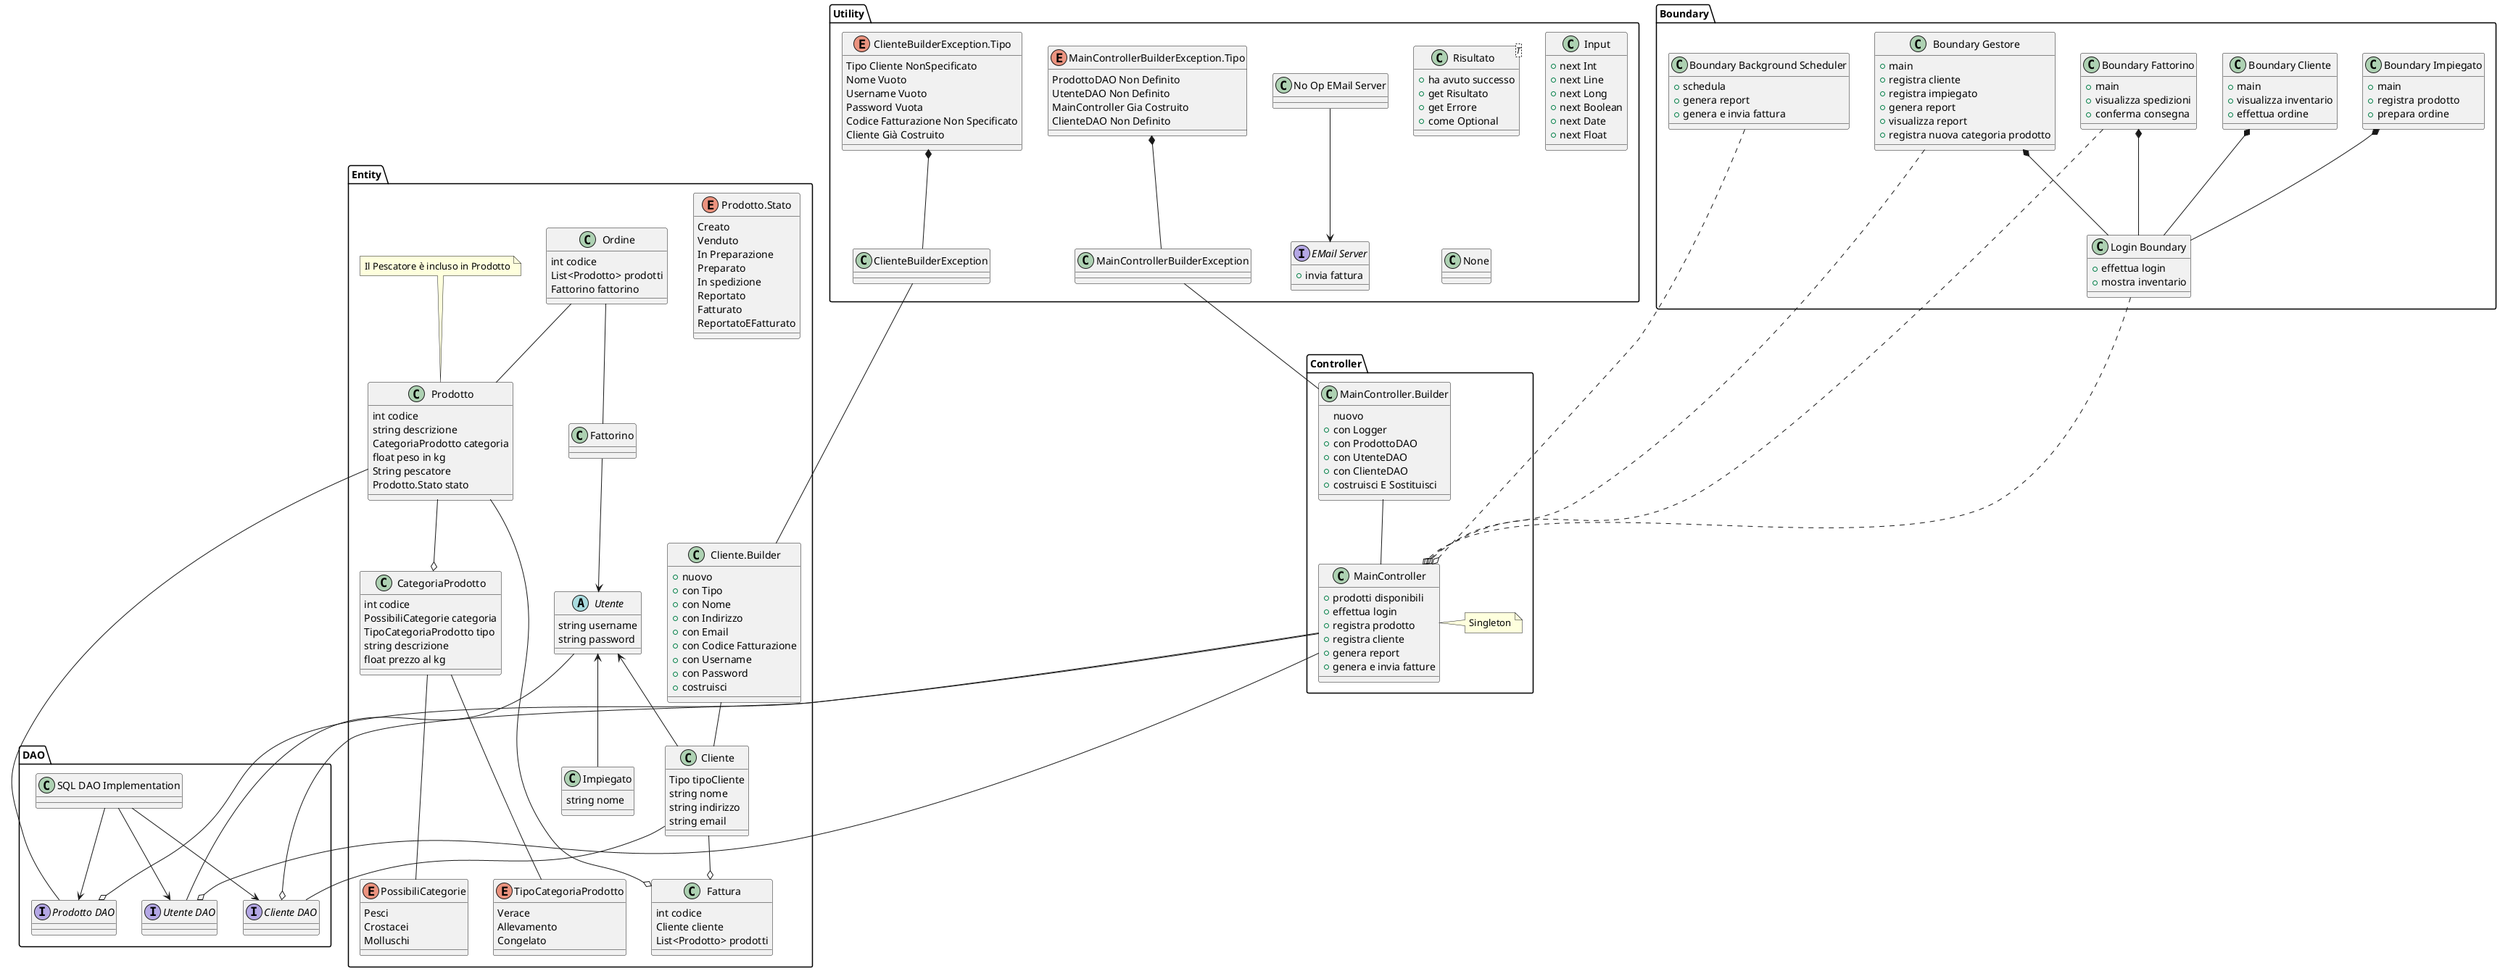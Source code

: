 @startuml
package Entity {
    class CategoriaProdotto {
        int codice
        PossibiliCategorie categoria
        TipoCategoriaProdotto tipo
        string descrizione
        float prezzo al kg
    }
    enum PossibiliCategorie {
        Pesci
        Crostacei
        Molluschi
    }
    enum TipoCategoriaProdotto {
        Verace
        Allevamento
        Congelato
    }
    CategoriaProdotto --- PossibiliCategorie
    CategoriaProdotto --- TipoCategoriaProdotto

    abstract Utente {
        string username
        string password
    }
    class Cliente {
        Tipo tipoCliente
        string nome
        string indirizzo
        string email
    }

    class "Cliente.Builder" as ClienteBuilder {
        + nuovo
        + con Tipo
        + con Nome
        + con Indirizzo
        + con Email
        + con Codice Fatturazione
        + con Username
        + con Password
        + costruisci
    }
    ClienteBuilder -- Cliente

    class Impiegato {
        string nome
    }
    class Fattorino {}
    class Fattura {
        int codice
        Cliente cliente
        List<Prodotto> prodotti
    }
    class Prodotto {
        int codice
        string descrizione
        CategoriaProdotto categoria
        float peso in kg
        String pescatore
        Prodotto.Stato stato
    }

    enum "Prodotto.Stato" as prodotto_stato {
        Creato
        Venduto
        In Preparazione
        Preparato
        In spedizione
        Reportato
        Fatturato
        ReportatoEFatturato
    }

    class Ordine {
        int codice
        List<Prodotto> prodotti
        Fattorino fattorino
    }

    note top of Prodotto : Il Pescatore è incluso in Prodotto

    Utente <-- Cliente
    Utente <-- Impiegato
    Fattorino --> Utente

    Prodotto --o CategoriaProdotto
    Prodotto --o Fattura

    Cliente --o Fattura

    Ordine -- Prodotto
    Ordine -- Fattorino
}

package Boundary {
    class "Boundary Background Scheduler" as BoundaryBackgroundScheduler {
        + schedula
        + genera report
        + genera e invia fattura
    }
    class "Boundary Impiegato" as BuondaryImpiegato {
        + main
        + registra prodotto
        + prepara ordine
    }
    class "Boundary Gestore" as BoundaryGestore {
        + main
        + registra cliente
        + registra impiegato
        + genera report
        + visualizza report
        + registra nuova categoria prodotto
    }
    class "Boundary Fattorino" as BoundaryFattorino {
        + main
        + visualizza spedizioni
        + conferma consegna
    }
    class "Boundary Cliente" as BoundaryCliente {
        + main
        + visualizza inventario
        + effettua ordine
    }
    class "Login Boundary" as LoginBoundary {
        + effettua login
        + mostra inventario
    }

    BuondaryImpiegato *-- LoginBoundary
    BoundaryGestore *-- LoginBoundary
    BoundaryFattorino *-- LoginBoundary
    BoundaryCliente *-- LoginBoundary
}

package Controller {
    class MainController {
        + prodotti disponibili
        + effettua login
        + registra prodotto
        + registra cliente
        + genera report
        + genera e invia fatture
    }

    class "MainController.Builder" as MainControllerBuilder {
        nuovo
		+ con Logger
		+ con ProdottoDAO
		+ con UtenteDAO
		+ con ClienteDAO
		+ costruisci E Sostituisci
    }
    MainControllerBuilder -- MainController

    note right of MainController: Singleton
}

package Utility {
    interface "EMail Server" as email{
        + invia fattura
    }

    class "No Op EMail Server" as noop_email {
    }

    class "Risultato<T>" as Risultato {
        + ha avuto successo
        + get Risultato
        + get Errore
        + come Optional
    }

    class ClienteBuilderException {}
    enum "ClienteBuilderException.Tipo" as ClienteBuilderExceptionTipo {
        Tipo Cliente NonSpecificato
		Nome Vuoto
		Username Vuoto
		Password Vuota
		Codice Fatturazione Non Specificato
		Cliente Già Costruito
    }
    ClienteBuilderExceptionTipo *-- ClienteBuilderException
    ClienteBuilderException -- ClienteBuilder

    class MainControllerBuilderException {}
    enum "MainControllerBuilderException.Tipo" as MainControllerBuilderExceptionTipo {
		ProdottoDAO Non Definito
		UtenteDAO Non Definito
		MainController Gia Costruito
		ClienteDAO Non Definito
    }
    MainControllerBuilderExceptionTipo *-- MainControllerBuilderException
    MainControllerBuilderException -- MainControllerBuilder

    noop_email --> email

    class Input {
        + next Int
        + next Line
        + next Long
        + next Boolean
        + next Date
        + next Float
    }

    class None {}
}

package DAO {
    interface "Cliente DAO" as ClienteDAO {
    }
    interface "Prodotto DAO" as ProdottoDAO {
    }
    interface "Utente DAO" as UtenteDAO {
    }

    class "SQL DAO Implementation" as SqlDaoImpl {
    }
    SqlDaoImpl --> ClienteDAO
    SqlDaoImpl --> ProdottoDAO
    SqlDaoImpl --> UtenteDAO
}

LoginBoundary -.-o MainController
BoundaryBackgroundScheduler -.-o MainController
BoundaryGestore -.-o MainController
BoundaryFattorino -.-o MainController

MainController ---o ClienteDAO
MainController ---o ProdottoDAO
MainController ---o UtenteDAO

Cliente -- ClienteDAO
Prodotto -- ProdottoDAO
Utente -- UtenteDAO
@enduml